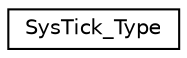 digraph "Graphical Class Hierarchy"
{
 // LATEX_PDF_SIZE
  edge [fontname="Helvetica",fontsize="10",labelfontname="Helvetica",labelfontsize="10"];
  node [fontname="Helvetica",fontsize="10",shape=record];
  rankdir="LR";
  Node0 [label="SysTick_Type",height=0.2,width=0.4,color="black", fillcolor="white", style="filled",URL="$structSysTick__Type.html",tooltip="Structure type to access the System Timer (SysTick)."];
}
